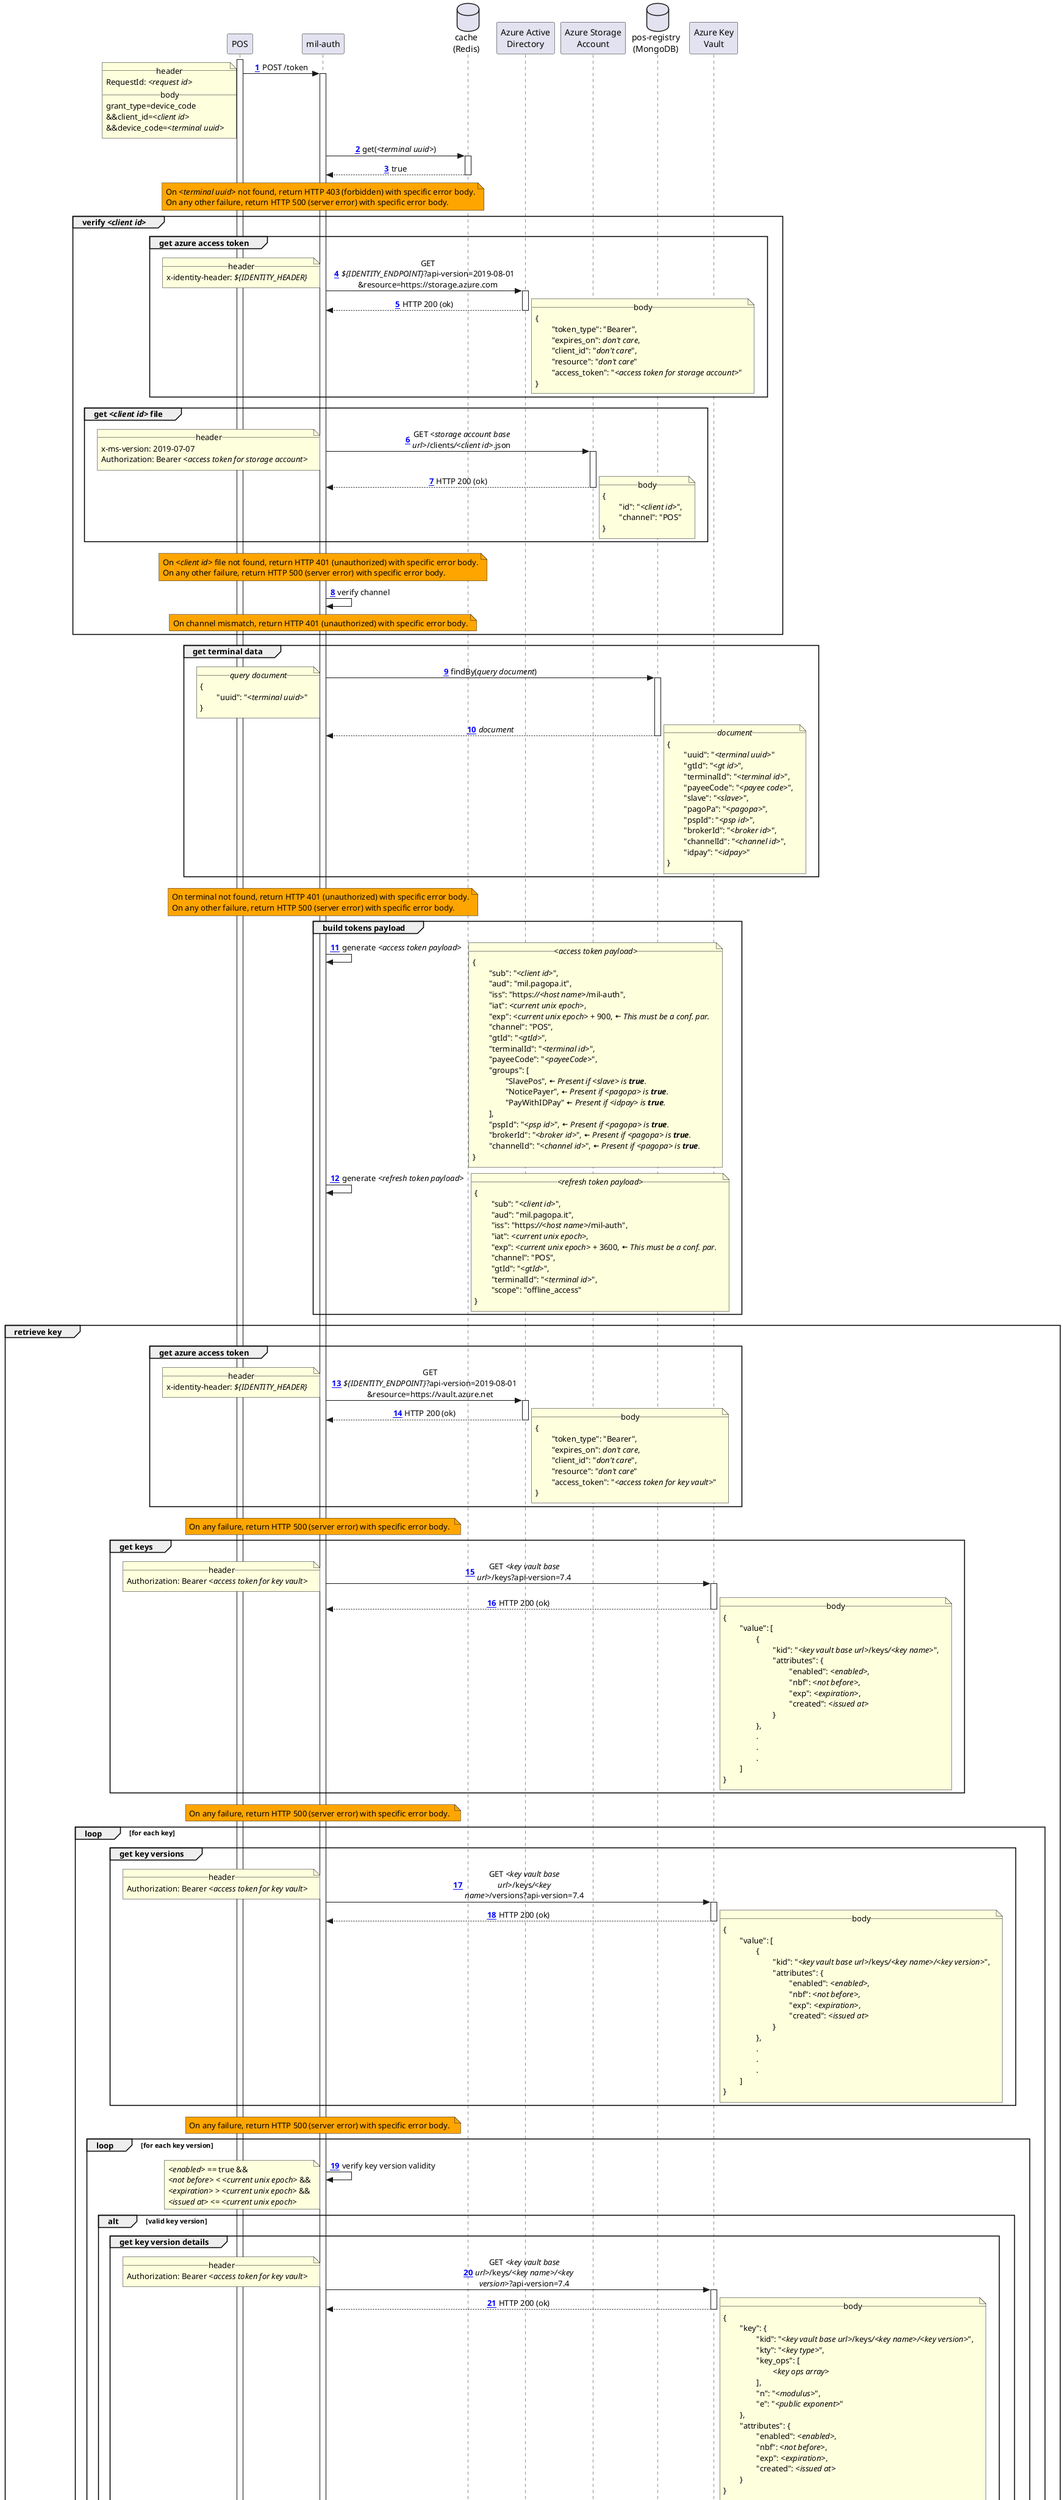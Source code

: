 @startuml
!pragma teoz true
skinparam style strictuml
skinparam maxMessageSize 200
skinparam shadowing false
skinparam sequenceMessageAlign center
autonumber "<font color='blue'><b><u>##</u></b></font>"

participant "POS" as pos
participant "mil-auth" as mil
database "cache\n(Redis)" as cache
participant "Azure Active\nDirectory" as azure_ad
participant "Azure Storage\nAccount" as azure_st
database "pos-registry\n(MongoDB)" as registry
participant "Azure Key\nVault" as azure_kv

activate pos

pos -> mil ++ : POST /token
	note left
		__header__
		RequestId: //<request id>//
		__body__
		grant_type=device_code
		&&client_id=//<client id>//
		&&device_code=//<terminal uuid>//
	end note

mil -> cache ++ : get(//<terminal uuid>//)
cache --> mil -- : true

note over mil #Orange
	On //<terminal uuid>// not found, return HTTP 403 (forbidden) with specific error body.
	On any other failure, return HTTP 500 (server error) with specific error body. 
end note

group verify //<client id>//
	group get azure access token
		mil -> azure_ad ++ : GET //${IDENTITY_ENDPOINT}//?api-version=2019-08-01\n&resource=https://storage.azure.com
			note left
				__header__
				x-identity-header: //${IDENTITY_HEADER}//
			end note

		azure_ad --> mil -- : HTTP 200 (ok) 
			note right
				__body__
				{
					"token_type": "Bearer",
					"expires_on": //don't care//,
					"client_id": "//don't care//",
					"resource": "//don't care//"
					"access_token": "//<access token for storage account>//"
				}
			end note
	end

	group get //<client id>// file
		mil -> azure_st ++ : GET //<storage account base url>///clients///<client id>//.json
			note left
				__header__
				x-ms-version: 2019-07-07
				Authorization: Bearer //<access token for storage account>//
			end note

		azure_st --> mil -- : HTTP 200 (ok)
			note right
				__body__
				{
					"id": "//<client id>//",
					"channel": "POS"
				}
			end note
	end

	note over mil #Orange
		On //<client id>// file not found, return HTTP 401 (unauthorized) with specific error body.
		On any other failure, return HTTP 500 (server error) with specific error body. 
	end note

	mil -> mil : verify channel

	note over mil #Orange
		On channel mismatch, return HTTP 401 (unauthorized) with specific error body.
	end note
end

group get terminal data
	mil -> registry ++ : findBy(//query document//)
		note left
			__//query document//__
			{
				"uuid": "//<terminal uuid>//"
			}
		end note

	registry --> mil -- : //document//
		note right
			__//document//__
			{
				"uuid": "//<terminal uuid>//"
				"gtId": "//<gt id>//",
				"terminalId": "//<terminal id>//",
				"payeeCode": "//<payee code>//",
				"slave": "//<slave>//",
				"pagoPa": "//<pagopa>//",
				"pspId": "//<psp id>//",
				"brokerId": "//<broker id>//",
				"channelId": "//<channel id>//",
				"idpay": "//<idpay>//"
			}
		end note
end
	
note over mil #Orange
	On terminal not found, return HTTP 401 (unauthorized) with specific error body.
	On any other failure, return HTTP 500 (server error) with specific error body. 
end note
	
group build tokens payload
	mil -> mil : generate //<access token payload>//
		note right
			__//<access token payload>//__
			{
				"sub": "//<client id>//",
				"aud": "mil.pagopa.it",
				"iss": "https:////<host name>///mil-auth",
				"iat": //<current unix epoch>//,
				"exp": //<current unix epoch>// + 900, <&arrow-left> //This must be a conf. par.//
				"channel": "POS",
				"gtId": "//<gtId>//",
				"terminalId": "//<terminal id>//",
				"payeeCode": "//<payeeCode>//",
				"groups": [
					"SlavePos", <&arrow-left> //Present if <slave> is **true**.//
					"NoticePayer", <&arrow-left> //Present if <pagopa> is **true**.//
					"PayWithIDPay" <&arrow-left> //Present if <idpay> is **true**.//
				],
				"pspId": "//<psp id>//", <&arrow-left> //Present if <pagopa> is **true**.//
				"brokerId": "//<broker id>//", <&arrow-left> //Present if <pagopa> is **true**.//
				"channelId": "//<channel id>//", <&arrow-left> //Present if <pagopa> is **true**.//
			}
		end note

	mil -> mil : generate //<refresh token payload>//
		note right
			__//<refresh token payload>//__
			{
				"sub": "//<client id>//",
				"aud": "mil.pagopa.it",
				"iss": "https:////<host name>///mil-auth",
				"iat": //<current unix epoch>//,
				"exp": //<current unix epoch>// + 3600, <&arrow-left> //This must be a conf. par.//
				"channel": "POS",
				"gtId": "//<gtId>//",
				"terminalId": "//<terminal id>//",
				"scope": "offline_access"
			}
		end note
end

group retrieve key
	group get azure access token
		mil -> azure_ad ++ : GET //${IDENTITY_ENDPOINT}//?api-version=2019-08-01\n&resource=https://vault.azure.net
			note left
				__header__
				x-identity-header: //${IDENTITY_HEADER}//
			end note

		azure_ad --> mil -- : HTTP 200 (ok) 
			note right
				__body__
				{
					"token_type": "Bearer",
					"expires_on": //don't care//,
					"client_id": "//don't care//",
					"resource": "//don't care//"
					"access_token": "//<access token for key vault>//"
				}
			end note
	end

	note over mil #Orange
		On any failure, return HTTP 500 (server error) with specific error body. 
	end note

	group get keys
		mil -> azure_kv ++ : GET //<key vault base url>///keys?api-version=7.4
			note left
				__header__
				Authorization: Bearer //<access token for key vault>//
			end note

		azure_kv --> mil -- : HTTP 200 (ok)
			note right
				__body__
				{
					"value": [
						{
							"kid": "//<key vault base url>///keys///<key name>//",
							"attributes": {
								"enabled": //<enabled>//,
								"nbf": //<not before>//,
								"exp": //<expiration>//,
								"created": //<issued at>//
							}
						},
						.
						.
						.
					]
				}
			end note
	end

	note over mil #Orange
		On any failure, return HTTP 500 (server error) with specific error body. 
	end note

	loop for each key
		group get key versions
			mil -> azure_kv ++ : GET //<key vault base url>///keys///<key name>///versions?api-version=7.4
				note left
					__header__
					Authorization: Bearer //<access token for key vault>//
				end note
			
			azure_kv --> mil -- : HTTP 200 (ok)
				note right
					__body__
					{
						"value": [
							{
								"kid": "//<key vault base url>///keys///<key name>/////<key version>//",
								"attributes": {
									"enabled": //<enabled>//,
									"nbf": //<not before>//,
									"exp": //<expiration>//,
									"created": //<issued at>//
								}
							},
							.
							.
							.
						]
					}
				end note
		end

		note over mil #Orange
			On any failure, return HTTP 500 (server error) with specific error body. 
		end note

		loop for each key version
			mil -> mil : verify key version validity
				note left
					//<enabled>// == true &&
					//<not before>// < //<current unix epoch>// &&
					//<expiration>// > //<current unix epoch>// &&
					//<issued at>// <= //<current unix epoch>//
				end note

			alt valid key version
				group get key version details
					mil -> azure_kv ++ : GET //<key vault base url>///keys///<key name>/////<key version>//?api-version=7.4
						note left
							__header__
							Authorization: Bearer //<access token for key vault>//
						end note

					azure_kv --> mil -- : HTTP 200 (ok)
						note right
							__body__
							{
								"key": {
									"kid": "//<key vault base url>///keys///<key name>/////<key version>//",
									"kty": "//<key type>//",
									"key_ops": [
										//<key ops array>//
									],
									"n": "//<modulus>//", 
									"e": "//<public exponent>//"
								},
								"attributes": {
									"enabled": //<enabled>//,
									"nbf": //<not before>//,
									"exp": //<expiration>//,
									"created": //<issued at>//
								}
							}
						end note
				end

				note over mil #Orange
					On any failure, return HTTP 500 (server error) with specific error body. 
				end note
				
				mil -> mil : verify key version validity
					note left
						//<enabled>// == true &&
						//<not before>// < //<current unix epoch>// &&
						//<expiration>// > //<current unix epoch>// &&
						//<issued at>// <= //<current unix epoch>// &&
						//<key type>// == "RSA" &&
						//<key ops array>// contains "sign" and "verify"
					end note

				alt valid key version
					mil -> mil : add key version to valid key list
				else not valid key version
					mil -> mil : discard key version
				end
			else not valid key verion
				mil -> mil : discard key version
			end
		end
	end

	note over mil #LightGreen
		Here the list of valid keys.
	end note

	alt there are no valid key
		group generate new key
			mil -> mil : generate //<key name>//
			
			mil -> azure_kv ++ : POST //<key vault base url>///keys///<key name>///create?api-version=7.4
				note left
					__header__
					Authorization: Bearer //<access token for key vault>//
					__body__
					{
						"kty": "RSA",
						"key_size": 4096, <&arrow-left> //This must be a conf. par.//
						"key_ops": [
							"sign",
							"verify"
						],
						"attributes": {
							"created": //<current unix epoch>//,
							"exp": //<current unix epoch>// + 86400, <&arrow-left> //This must be a conf. par.//
							"nbf": //<current unix epoch>//,
							"updated": //<current unix epoch>//,
							"enabled": true,
							"recoveryLevel": "Purgeable",
							"exportable": false
						}
					}
				end note

			azure_kv --> mil -- : HTTP 200 (ok)
				note right
					__body__
					{
						"key": {
							"kid": "//<key vault base url>///keys///<key name>/////<key version>//",
							"kty": "//<key type>//",
							"key_ops": [
								//<key ops array>//
							],
							"n": "//<modulus>//", 
							"e": "//<public exponent>//"
						},
						"attributes": {
							"enabled": //<enabled>//,
							"nbf": //<not before>//,
							"exp": //<expiration>//,
							"created": //<issued at>//
						}
					}
				end note

			note over mil #Orange
				On any failure, return HTTP 500 (server error) with specific error body. 
			end note

			mil -> mil : verify key version validity
				note left
					//<enabled>// == true &&
					//<not before>// < //<current unix epoch>// &&
					//<expiration>// > //<current unix epoch>// &&
					//<issued at>// <= //<current unix epoch>// &&
					//<key type>// == "RSA" &&
					//<key ops array>// contains "sign" and "verify"
				end note

			note over mil #Orange
				On verification failure, return HTTP 500 (server error) with specific error body. 
			end note
		end
	else there are valid keys
		mil -> mil : search the key with greatest expiration
	end
end

note over mil #LightGreen
	Here the //key// to use to sign the tokens.
	__//key//__
	{
		"kid": "//<key name>/////<key version>//",
		"iat": //<issued at>//,
		"exp": //<expiration>//,
		"use": "sig",
		"kty": "RSA",
		"n": "//<modulus>//",
		"e": "//<public exponent>//"
	}
end note

group build tokens header
	mil -> mil : generate //<token header>//
		note left
			__//<token header>//__
			{
				"kid": "//<key name>/////<key version>//",
				"alg": "RS256"
			}
		end note
end

group sign access token
	mil -> mil : generate //<string to sign for access token>//
		note left
			__//<string to sign for access token>//__
			base64url(
				sha256(
					utf8(
						base64url(//<token header>//) +
						"." +
						base64url(//<access token payload>//)
					)
				)
			)
		end note

	mil -> azure_kv ++ : POST POST //<key vault base url>///keys///<key name>/////<key version>///sign?api-version=7.4
		note left
			__body__
			{
				"alg": "RS256",
				"value": "//<string to sign for access token>//"
			}
		end note

	azure_kv --> mil -- : HTTP 200 (ok)
		note right
			__body__
			{
				"kid": "//<key vault base url>///keys///<key name>/////<key version>//",
				"value": "//<base64url of access token signature>//"
			}
		end note
end

note over mil #Orange
	On any failure, return HTTP 500 (server error) with specific error body. 
end note

mil -> mil : //<access token>// = base64url(//<token header>//) + "." +  base64url(//<access token payload>//) + "." + //<base64url of access token signature>//

group sign refresh token
	mil -> mil : generate //<string to sign for refresh token>//
		note left
			__//<string to sign for refresh token>//__
			base64url(
				sha256(
					utf8(
						base64url(//<token header>//) +
						"." +
						base64url(//<refresh token payload>//)
					)
				)
			)
		end note

	mil -> azure_kv ++ : POST POST //<key vault base url>///keys///<key name>/////<key version>///sign?api-version=7.4
		note left
			__body__
			{
				"alg": "RS256",
				"value": "//<string to sign for refresh token>//"
			}
		end note

	azure_kv --> mil -- : HTTP 200 (ok)
		note right
			__body__
			{
				"kid": "//<key vault base url>///keys///<key name>/////<key version>//",
				"value": "//<base64url of refresh token signature>//"
			}
		end note
end

note over mil #Orange
	On any failure, return HTTP 500 (server error) with specific error body. 
end note

mil -> mil : //<refresh token>// = base64url(//<token header>//) + "." +  base64url(//<refresh token payload>//) + "." + //<base64url of refresh token signature>//

mil --> pos -- : HTTP 200 (ok)
	note right
		{
    		"access_token": "//<access token>//",
    		"refresh_token": "//<refresh token>//",
    		"token_type": "Bearer",
    		"expires_in": 900 <&arrow-left> //This must be a conf. par.//
		}
	end note

deactivate pos
@enduml